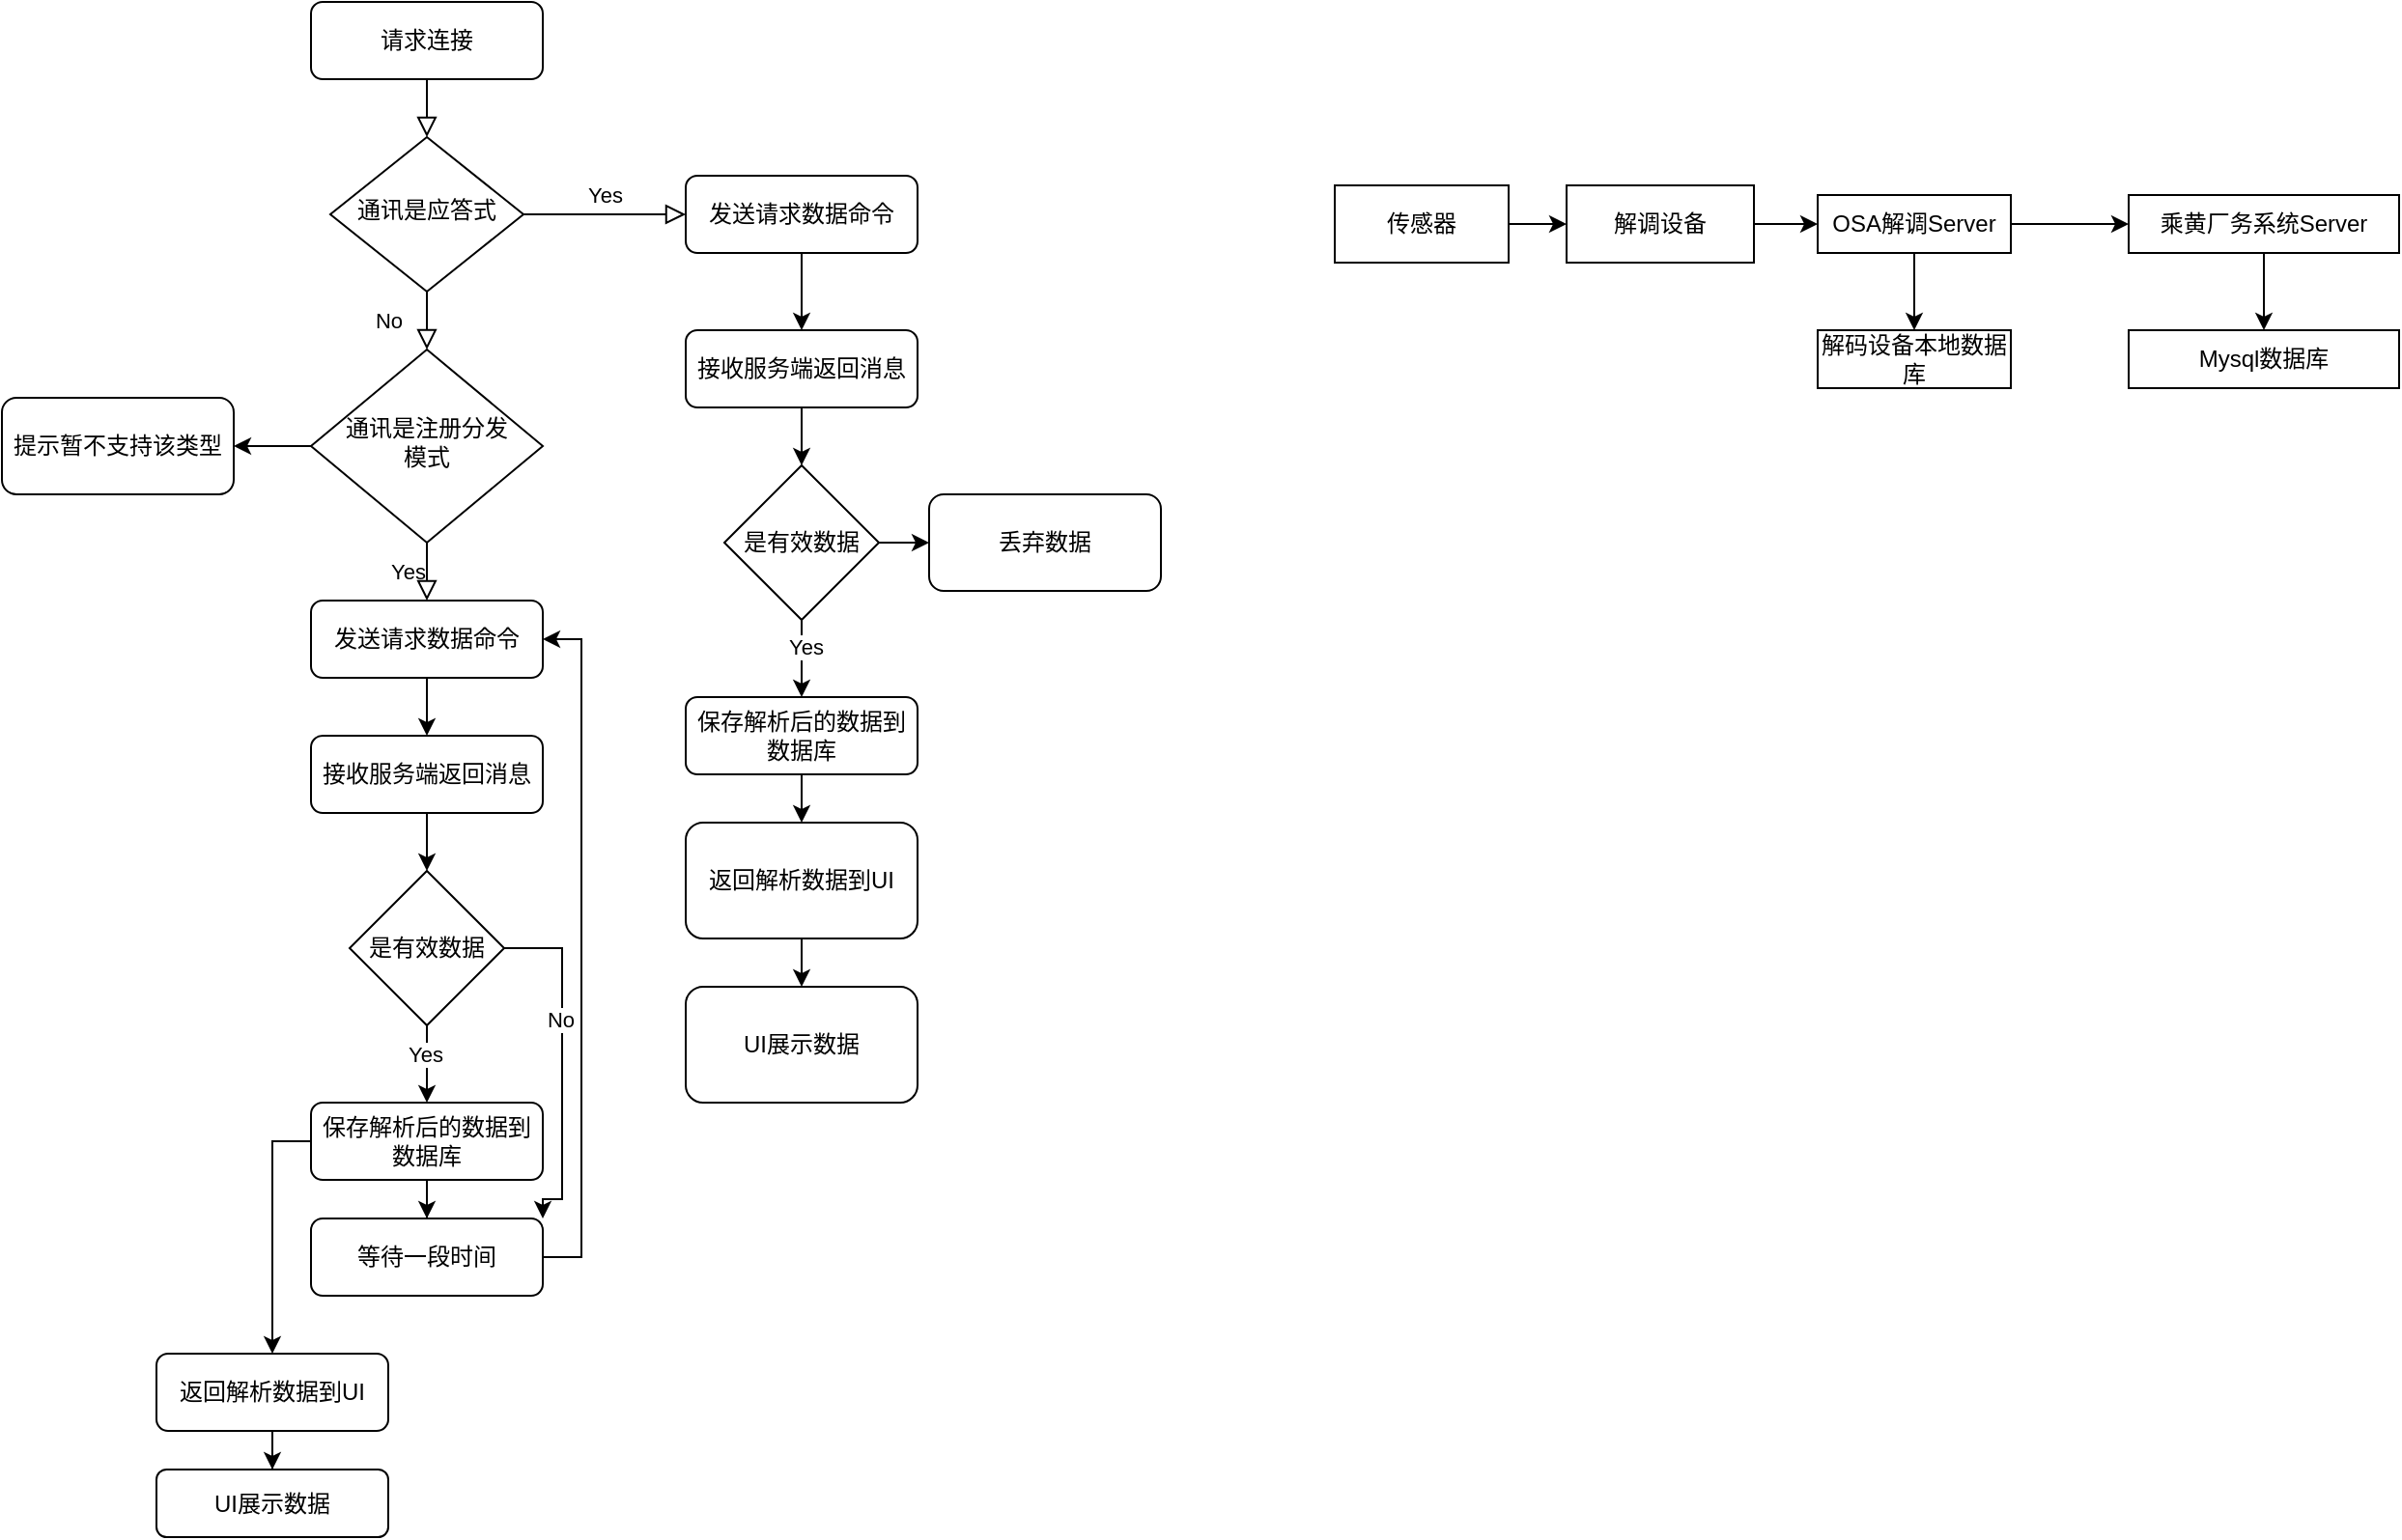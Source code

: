 <mxfile version="24.4.6" type="github">
  <diagram id="C5RBs43oDa-KdzZeNtuy" name="Page-1">
    <mxGraphModel dx="1386" dy="799" grid="1" gridSize="10" guides="1" tooltips="1" connect="1" arrows="1" fold="1" page="1" pageScale="1" pageWidth="827" pageHeight="1169" math="0" shadow="0">
      <root>
        <mxCell id="WIyWlLk6GJQsqaUBKTNV-0" />
        <mxCell id="WIyWlLk6GJQsqaUBKTNV-1" parent="WIyWlLk6GJQsqaUBKTNV-0" />
        <mxCell id="WIyWlLk6GJQsqaUBKTNV-2" value="" style="rounded=0;html=1;jettySize=auto;orthogonalLoop=1;fontSize=11;endArrow=block;endFill=0;endSize=8;strokeWidth=1;shadow=0;labelBackgroundColor=none;edgeStyle=orthogonalEdgeStyle;" parent="WIyWlLk6GJQsqaUBKTNV-1" source="WIyWlLk6GJQsqaUBKTNV-3" target="WIyWlLk6GJQsqaUBKTNV-6" edge="1">
          <mxGeometry relative="1" as="geometry" />
        </mxCell>
        <mxCell id="WIyWlLk6GJQsqaUBKTNV-3" value="请求连接" style="rounded=1;whiteSpace=wrap;html=1;fontSize=12;glass=0;strokeWidth=1;shadow=0;" parent="WIyWlLk6GJQsqaUBKTNV-1" vertex="1">
          <mxGeometry x="160" y="100" width="120" height="40" as="geometry" />
        </mxCell>
        <mxCell id="WIyWlLk6GJQsqaUBKTNV-4" value="No" style="rounded=0;html=1;jettySize=auto;orthogonalLoop=1;fontSize=11;endArrow=block;endFill=0;endSize=8;strokeWidth=1;shadow=0;labelBackgroundColor=none;edgeStyle=orthogonalEdgeStyle;" parent="WIyWlLk6GJQsqaUBKTNV-1" source="WIyWlLk6GJQsqaUBKTNV-6" target="WIyWlLk6GJQsqaUBKTNV-10" edge="1">
          <mxGeometry x="0.4" y="-20" relative="1" as="geometry">
            <mxPoint as="offset" />
          </mxGeometry>
        </mxCell>
        <mxCell id="WIyWlLk6GJQsqaUBKTNV-5" value="Yes" style="edgeStyle=orthogonalEdgeStyle;rounded=0;html=1;jettySize=auto;orthogonalLoop=1;fontSize=11;endArrow=block;endFill=0;endSize=8;strokeWidth=1;shadow=0;labelBackgroundColor=none;" parent="WIyWlLk6GJQsqaUBKTNV-1" source="WIyWlLk6GJQsqaUBKTNV-6" target="WIyWlLk6GJQsqaUBKTNV-7" edge="1">
          <mxGeometry y="10" relative="1" as="geometry">
            <mxPoint as="offset" />
          </mxGeometry>
        </mxCell>
        <mxCell id="WIyWlLk6GJQsqaUBKTNV-6" value="通讯是应答式" style="rhombus;whiteSpace=wrap;html=1;shadow=0;fontFamily=Helvetica;fontSize=12;align=center;strokeWidth=1;spacing=6;spacingTop=-4;" parent="WIyWlLk6GJQsqaUBKTNV-1" vertex="1">
          <mxGeometry x="170" y="170" width="100" height="80" as="geometry" />
        </mxCell>
        <mxCell id="6bqjRStmIQq89tT42Z0w-11" style="edgeStyle=orthogonalEdgeStyle;rounded=0;orthogonalLoop=1;jettySize=auto;html=1;entryX=0.5;entryY=0;entryDx=0;entryDy=0;" edge="1" parent="WIyWlLk6GJQsqaUBKTNV-1" source="WIyWlLk6GJQsqaUBKTNV-7" target="6bqjRStmIQq89tT42Z0w-7">
          <mxGeometry relative="1" as="geometry" />
        </mxCell>
        <mxCell id="WIyWlLk6GJQsqaUBKTNV-7" value="发送请求数据命令" style="rounded=1;whiteSpace=wrap;html=1;fontSize=12;glass=0;strokeWidth=1;shadow=0;" parent="WIyWlLk6GJQsqaUBKTNV-1" vertex="1">
          <mxGeometry x="354" y="190" width="120" height="40" as="geometry" />
        </mxCell>
        <mxCell id="WIyWlLk6GJQsqaUBKTNV-9" value="Yes" style="edgeStyle=orthogonalEdgeStyle;rounded=0;html=1;jettySize=auto;orthogonalLoop=1;fontSize=11;endArrow=block;endFill=0;endSize=8;strokeWidth=1;shadow=0;labelBackgroundColor=none;" parent="WIyWlLk6GJQsqaUBKTNV-1" source="WIyWlLk6GJQsqaUBKTNV-10" target="WIyWlLk6GJQsqaUBKTNV-12" edge="1">
          <mxGeometry y="10" relative="1" as="geometry">
            <mxPoint as="offset" />
          </mxGeometry>
        </mxCell>
        <mxCell id="6bqjRStmIQq89tT42Z0w-27" value="" style="edgeStyle=orthogonalEdgeStyle;rounded=0;orthogonalLoop=1;jettySize=auto;html=1;" edge="1" parent="WIyWlLk6GJQsqaUBKTNV-1" source="WIyWlLk6GJQsqaUBKTNV-10">
          <mxGeometry relative="1" as="geometry">
            <mxPoint x="120" y="330" as="targetPoint" />
          </mxGeometry>
        </mxCell>
        <mxCell id="WIyWlLk6GJQsqaUBKTNV-10" value="通讯是注册分发&lt;br&gt;模式" style="rhombus;whiteSpace=wrap;html=1;shadow=0;fontFamily=Helvetica;fontSize=12;align=center;strokeWidth=1;spacing=6;spacingTop=-4;" parent="WIyWlLk6GJQsqaUBKTNV-1" vertex="1">
          <mxGeometry x="160" y="280" width="120" height="100" as="geometry" />
        </mxCell>
        <mxCell id="6bqjRStmIQq89tT42Z0w-1" value="" style="edgeStyle=orthogonalEdgeStyle;rounded=0;orthogonalLoop=1;jettySize=auto;html=1;" edge="1" parent="WIyWlLk6GJQsqaUBKTNV-1" source="WIyWlLk6GJQsqaUBKTNV-12" target="6bqjRStmIQq89tT42Z0w-0">
          <mxGeometry relative="1" as="geometry" />
        </mxCell>
        <mxCell id="WIyWlLk6GJQsqaUBKTNV-12" value="发送请求数据命令" style="rounded=1;whiteSpace=wrap;html=1;fontSize=12;glass=0;strokeWidth=1;shadow=0;" parent="WIyWlLk6GJQsqaUBKTNV-1" vertex="1">
          <mxGeometry x="160" y="410" width="120" height="40" as="geometry" />
        </mxCell>
        <mxCell id="6bqjRStmIQq89tT42Z0w-15" value="" style="edgeStyle=orthogonalEdgeStyle;rounded=0;orthogonalLoop=1;jettySize=auto;html=1;" edge="1" parent="WIyWlLk6GJQsqaUBKTNV-1" source="6bqjRStmIQq89tT42Z0w-0" target="6bqjRStmIQq89tT42Z0w-14">
          <mxGeometry relative="1" as="geometry" />
        </mxCell>
        <mxCell id="6bqjRStmIQq89tT42Z0w-0" value="接收服务端返回消息" style="whiteSpace=wrap;html=1;rounded=1;glass=0;strokeWidth=1;shadow=0;" vertex="1" parent="WIyWlLk6GJQsqaUBKTNV-1">
          <mxGeometry x="160" y="480" width="120" height="40" as="geometry" />
        </mxCell>
        <mxCell id="6bqjRStmIQq89tT42Z0w-5" value="" style="edgeStyle=orthogonalEdgeStyle;rounded=0;orthogonalLoop=1;jettySize=auto;html=1;" edge="1" parent="WIyWlLk6GJQsqaUBKTNV-1" source="6bqjRStmIQq89tT42Z0w-2" target="6bqjRStmIQq89tT42Z0w-4">
          <mxGeometry relative="1" as="geometry" />
        </mxCell>
        <mxCell id="6bqjRStmIQq89tT42Z0w-37" style="edgeStyle=orthogonalEdgeStyle;rounded=0;orthogonalLoop=1;jettySize=auto;html=1;" edge="1" parent="WIyWlLk6GJQsqaUBKTNV-1" source="6bqjRStmIQq89tT42Z0w-2">
          <mxGeometry relative="1" as="geometry">
            <mxPoint x="140" y="800" as="targetPoint" />
          </mxGeometry>
        </mxCell>
        <mxCell id="6bqjRStmIQq89tT42Z0w-2" value="保存解析后的数据到数据库" style="whiteSpace=wrap;html=1;rounded=1;glass=0;strokeWidth=1;shadow=0;" vertex="1" parent="WIyWlLk6GJQsqaUBKTNV-1">
          <mxGeometry x="160" y="670" width="120" height="40" as="geometry" />
        </mxCell>
        <mxCell id="6bqjRStmIQq89tT42Z0w-25" style="edgeStyle=orthogonalEdgeStyle;rounded=0;orthogonalLoop=1;jettySize=auto;html=1;entryX=1;entryY=0.5;entryDx=0;entryDy=0;" edge="1" parent="WIyWlLk6GJQsqaUBKTNV-1" source="6bqjRStmIQq89tT42Z0w-4" target="WIyWlLk6GJQsqaUBKTNV-12">
          <mxGeometry relative="1" as="geometry">
            <Array as="points">
              <mxPoint x="300" y="750" />
              <mxPoint x="300" y="430" />
            </Array>
          </mxGeometry>
        </mxCell>
        <mxCell id="6bqjRStmIQq89tT42Z0w-4" value="等待一段时间" style="whiteSpace=wrap;html=1;rounded=1;glass=0;strokeWidth=1;shadow=0;" vertex="1" parent="WIyWlLk6GJQsqaUBKTNV-1">
          <mxGeometry x="160" y="730" width="120" height="40" as="geometry" />
        </mxCell>
        <mxCell id="6bqjRStmIQq89tT42Z0w-22" value="" style="edgeStyle=orthogonalEdgeStyle;rounded=0;orthogonalLoop=1;jettySize=auto;html=1;" edge="1" parent="WIyWlLk6GJQsqaUBKTNV-1" source="6bqjRStmIQq89tT42Z0w-7" target="6bqjRStmIQq89tT42Z0w-21">
          <mxGeometry relative="1" as="geometry" />
        </mxCell>
        <mxCell id="6bqjRStmIQq89tT42Z0w-7" value="接收服务端返回消息" style="whiteSpace=wrap;html=1;rounded=1;glass=0;strokeWidth=1;shadow=0;" vertex="1" parent="WIyWlLk6GJQsqaUBKTNV-1">
          <mxGeometry x="354" y="270" width="120" height="40" as="geometry" />
        </mxCell>
        <mxCell id="6bqjRStmIQq89tT42Z0w-33" value="" style="edgeStyle=orthogonalEdgeStyle;rounded=0;orthogonalLoop=1;jettySize=auto;html=1;" edge="1" parent="WIyWlLk6GJQsqaUBKTNV-1" source="6bqjRStmIQq89tT42Z0w-8" target="6bqjRStmIQq89tT42Z0w-32">
          <mxGeometry relative="1" as="geometry" />
        </mxCell>
        <mxCell id="6bqjRStmIQq89tT42Z0w-8" value="保存解析后的数据到数据库" style="whiteSpace=wrap;html=1;rounded=1;glass=0;strokeWidth=1;shadow=0;" vertex="1" parent="WIyWlLk6GJQsqaUBKTNV-1">
          <mxGeometry x="354" y="460" width="120" height="40" as="geometry" />
        </mxCell>
        <mxCell id="6bqjRStmIQq89tT42Z0w-17" style="edgeStyle=orthogonalEdgeStyle;rounded=0;orthogonalLoop=1;jettySize=auto;html=1;entryX=0.5;entryY=0;entryDx=0;entryDy=0;" edge="1" parent="WIyWlLk6GJQsqaUBKTNV-1" source="6bqjRStmIQq89tT42Z0w-14" target="6bqjRStmIQq89tT42Z0w-2">
          <mxGeometry relative="1" as="geometry" />
        </mxCell>
        <mxCell id="6bqjRStmIQq89tT42Z0w-19" value="Yes" style="edgeLabel;html=1;align=center;verticalAlign=middle;resizable=0;points=[];" vertex="1" connectable="0" parent="6bqjRStmIQq89tT42Z0w-17">
          <mxGeometry x="-0.25" y="-1" relative="1" as="geometry">
            <mxPoint as="offset" />
          </mxGeometry>
        </mxCell>
        <mxCell id="6bqjRStmIQq89tT42Z0w-18" style="edgeStyle=orthogonalEdgeStyle;rounded=0;orthogonalLoop=1;jettySize=auto;html=1;entryX=1;entryY=0;entryDx=0;entryDy=0;" edge="1" parent="WIyWlLk6GJQsqaUBKTNV-1" source="6bqjRStmIQq89tT42Z0w-14" target="6bqjRStmIQq89tT42Z0w-4">
          <mxGeometry relative="1" as="geometry">
            <Array as="points">
              <mxPoint x="290" y="590" />
              <mxPoint x="290" y="720" />
              <mxPoint x="280" y="720" />
            </Array>
          </mxGeometry>
        </mxCell>
        <mxCell id="6bqjRStmIQq89tT42Z0w-20" value="No" style="edgeLabel;html=1;align=center;verticalAlign=middle;resizable=0;points=[];" vertex="1" connectable="0" parent="6bqjRStmIQq89tT42Z0w-18">
          <mxGeometry x="-0.255" y="-1" relative="1" as="geometry">
            <mxPoint as="offset" />
          </mxGeometry>
        </mxCell>
        <mxCell id="6bqjRStmIQq89tT42Z0w-14" value="是有效数据" style="rhombus;whiteSpace=wrap;html=1;" vertex="1" parent="WIyWlLk6GJQsqaUBKTNV-1">
          <mxGeometry x="180" y="550" width="80" height="80" as="geometry" />
        </mxCell>
        <mxCell id="6bqjRStmIQq89tT42Z0w-23" style="edgeStyle=orthogonalEdgeStyle;rounded=0;orthogonalLoop=1;jettySize=auto;html=1;entryX=0.5;entryY=0;entryDx=0;entryDy=0;" edge="1" parent="WIyWlLk6GJQsqaUBKTNV-1" source="6bqjRStmIQq89tT42Z0w-21" target="6bqjRStmIQq89tT42Z0w-8">
          <mxGeometry relative="1" as="geometry" />
        </mxCell>
        <mxCell id="6bqjRStmIQq89tT42Z0w-24" value="Yes" style="edgeLabel;html=1;align=center;verticalAlign=middle;resizable=0;points=[];" vertex="1" connectable="0" parent="6bqjRStmIQq89tT42Z0w-23">
          <mxGeometry x="-0.3" y="2" relative="1" as="geometry">
            <mxPoint as="offset" />
          </mxGeometry>
        </mxCell>
        <mxCell id="6bqjRStmIQq89tT42Z0w-30" value="" style="edgeStyle=orthogonalEdgeStyle;rounded=0;orthogonalLoop=1;jettySize=auto;html=1;" edge="1" parent="WIyWlLk6GJQsqaUBKTNV-1" source="6bqjRStmIQq89tT42Z0w-21">
          <mxGeometry relative="1" as="geometry">
            <mxPoint x="480" y="380" as="targetPoint" />
          </mxGeometry>
        </mxCell>
        <mxCell id="6bqjRStmIQq89tT42Z0w-21" value="是有效数据" style="rhombus;whiteSpace=wrap;html=1;" vertex="1" parent="WIyWlLk6GJQsqaUBKTNV-1">
          <mxGeometry x="374" y="340" width="80" height="80" as="geometry" />
        </mxCell>
        <mxCell id="6bqjRStmIQq89tT42Z0w-28" value="提示暂不支持该类型" style="rounded=1;whiteSpace=wrap;html=1;" vertex="1" parent="WIyWlLk6GJQsqaUBKTNV-1">
          <mxGeometry y="305" width="120" height="50" as="geometry" />
        </mxCell>
        <mxCell id="6bqjRStmIQq89tT42Z0w-31" value="丢弃数据" style="rounded=1;whiteSpace=wrap;html=1;" vertex="1" parent="WIyWlLk6GJQsqaUBKTNV-1">
          <mxGeometry x="480" y="355" width="120" height="50" as="geometry" />
        </mxCell>
        <mxCell id="6bqjRStmIQq89tT42Z0w-35" value="" style="edgeStyle=orthogonalEdgeStyle;rounded=0;orthogonalLoop=1;jettySize=auto;html=1;" edge="1" parent="WIyWlLk6GJQsqaUBKTNV-1" source="6bqjRStmIQq89tT42Z0w-32" target="6bqjRStmIQq89tT42Z0w-34">
          <mxGeometry relative="1" as="geometry" />
        </mxCell>
        <mxCell id="6bqjRStmIQq89tT42Z0w-32" value="返回解析数据到UI" style="whiteSpace=wrap;html=1;rounded=1;glass=0;strokeWidth=1;shadow=0;" vertex="1" parent="WIyWlLk6GJQsqaUBKTNV-1">
          <mxGeometry x="354" y="525" width="120" height="60" as="geometry" />
        </mxCell>
        <mxCell id="6bqjRStmIQq89tT42Z0w-34" value="UI展示数据" style="whiteSpace=wrap;html=1;rounded=1;glass=0;strokeWidth=1;shadow=0;" vertex="1" parent="WIyWlLk6GJQsqaUBKTNV-1">
          <mxGeometry x="354" y="610" width="120" height="60" as="geometry" />
        </mxCell>
        <mxCell id="6bqjRStmIQq89tT42Z0w-40" style="edgeStyle=orthogonalEdgeStyle;rounded=0;orthogonalLoop=1;jettySize=auto;html=1;entryX=0.5;entryY=0;entryDx=0;entryDy=0;" edge="1" parent="WIyWlLk6GJQsqaUBKTNV-1" source="6bqjRStmIQq89tT42Z0w-38" target="6bqjRStmIQq89tT42Z0w-39">
          <mxGeometry relative="1" as="geometry" />
        </mxCell>
        <mxCell id="6bqjRStmIQq89tT42Z0w-38" value="返回解析数据到UI" style="whiteSpace=wrap;html=1;rounded=1;glass=0;strokeWidth=1;shadow=0;" vertex="1" parent="WIyWlLk6GJQsqaUBKTNV-1">
          <mxGeometry x="80" y="800" width="120" height="40" as="geometry" />
        </mxCell>
        <mxCell id="6bqjRStmIQq89tT42Z0w-39" value="UI展示数据" style="whiteSpace=wrap;html=1;rounded=1;glass=0;strokeWidth=1;shadow=0;" vertex="1" parent="WIyWlLk6GJQsqaUBKTNV-1">
          <mxGeometry x="80" y="860" width="120" height="35" as="geometry" />
        </mxCell>
        <mxCell id="6bqjRStmIQq89tT42Z0w-43" value="" style="edgeStyle=orthogonalEdgeStyle;rounded=0;orthogonalLoop=1;jettySize=auto;html=1;" edge="1" parent="WIyWlLk6GJQsqaUBKTNV-1" source="6bqjRStmIQq89tT42Z0w-41" target="6bqjRStmIQq89tT42Z0w-42">
          <mxGeometry relative="1" as="geometry" />
        </mxCell>
        <mxCell id="6bqjRStmIQq89tT42Z0w-41" value="传感器" style="rounded=0;whiteSpace=wrap;html=1;" vertex="1" parent="WIyWlLk6GJQsqaUBKTNV-1">
          <mxGeometry x="690" y="195" width="90" height="40" as="geometry" />
        </mxCell>
        <mxCell id="6bqjRStmIQq89tT42Z0w-45" value="" style="edgeStyle=orthogonalEdgeStyle;rounded=0;orthogonalLoop=1;jettySize=auto;html=1;" edge="1" parent="WIyWlLk6GJQsqaUBKTNV-1" source="6bqjRStmIQq89tT42Z0w-42" target="6bqjRStmIQq89tT42Z0w-44">
          <mxGeometry relative="1" as="geometry" />
        </mxCell>
        <mxCell id="6bqjRStmIQq89tT42Z0w-42" value="解调设备" style="rounded=0;whiteSpace=wrap;html=1;" vertex="1" parent="WIyWlLk6GJQsqaUBKTNV-1">
          <mxGeometry x="810" y="195" width="97" height="40" as="geometry" />
        </mxCell>
        <mxCell id="6bqjRStmIQq89tT42Z0w-48" value="" style="edgeStyle=orthogonalEdgeStyle;rounded=0;orthogonalLoop=1;jettySize=auto;html=1;" edge="1" parent="WIyWlLk6GJQsqaUBKTNV-1" source="6bqjRStmIQq89tT42Z0w-44" target="6bqjRStmIQq89tT42Z0w-47">
          <mxGeometry relative="1" as="geometry" />
        </mxCell>
        <mxCell id="6bqjRStmIQq89tT42Z0w-51" value="" style="edgeStyle=orthogonalEdgeStyle;rounded=0;orthogonalLoop=1;jettySize=auto;html=1;" edge="1" parent="WIyWlLk6GJQsqaUBKTNV-1" source="6bqjRStmIQq89tT42Z0w-44" target="6bqjRStmIQq89tT42Z0w-49">
          <mxGeometry relative="1" as="geometry" />
        </mxCell>
        <mxCell id="6bqjRStmIQq89tT42Z0w-44" value="OSA解调Server" style="rounded=0;whiteSpace=wrap;html=1;" vertex="1" parent="WIyWlLk6GJQsqaUBKTNV-1">
          <mxGeometry x="940" y="200" width="100" height="30" as="geometry" />
        </mxCell>
        <mxCell id="6bqjRStmIQq89tT42Z0w-47" value="解码设备本地数据库" style="rounded=0;whiteSpace=wrap;html=1;" vertex="1" parent="WIyWlLk6GJQsqaUBKTNV-1">
          <mxGeometry x="940" y="270" width="100" height="30" as="geometry" />
        </mxCell>
        <mxCell id="6bqjRStmIQq89tT42Z0w-53" value="" style="edgeStyle=orthogonalEdgeStyle;rounded=0;orthogonalLoop=1;jettySize=auto;html=1;" edge="1" parent="WIyWlLk6GJQsqaUBKTNV-1" source="6bqjRStmIQq89tT42Z0w-49" target="6bqjRStmIQq89tT42Z0w-52">
          <mxGeometry relative="1" as="geometry" />
        </mxCell>
        <mxCell id="6bqjRStmIQq89tT42Z0w-49" value="乘黄厂务系统Server" style="rounded=0;whiteSpace=wrap;html=1;" vertex="1" parent="WIyWlLk6GJQsqaUBKTNV-1">
          <mxGeometry x="1101" y="200" width="140" height="30" as="geometry" />
        </mxCell>
        <mxCell id="6bqjRStmIQq89tT42Z0w-52" value="Mysql数据库" style="rounded=0;whiteSpace=wrap;html=1;" vertex="1" parent="WIyWlLk6GJQsqaUBKTNV-1">
          <mxGeometry x="1101" y="270" width="140" height="30" as="geometry" />
        </mxCell>
      </root>
    </mxGraphModel>
  </diagram>
</mxfile>
